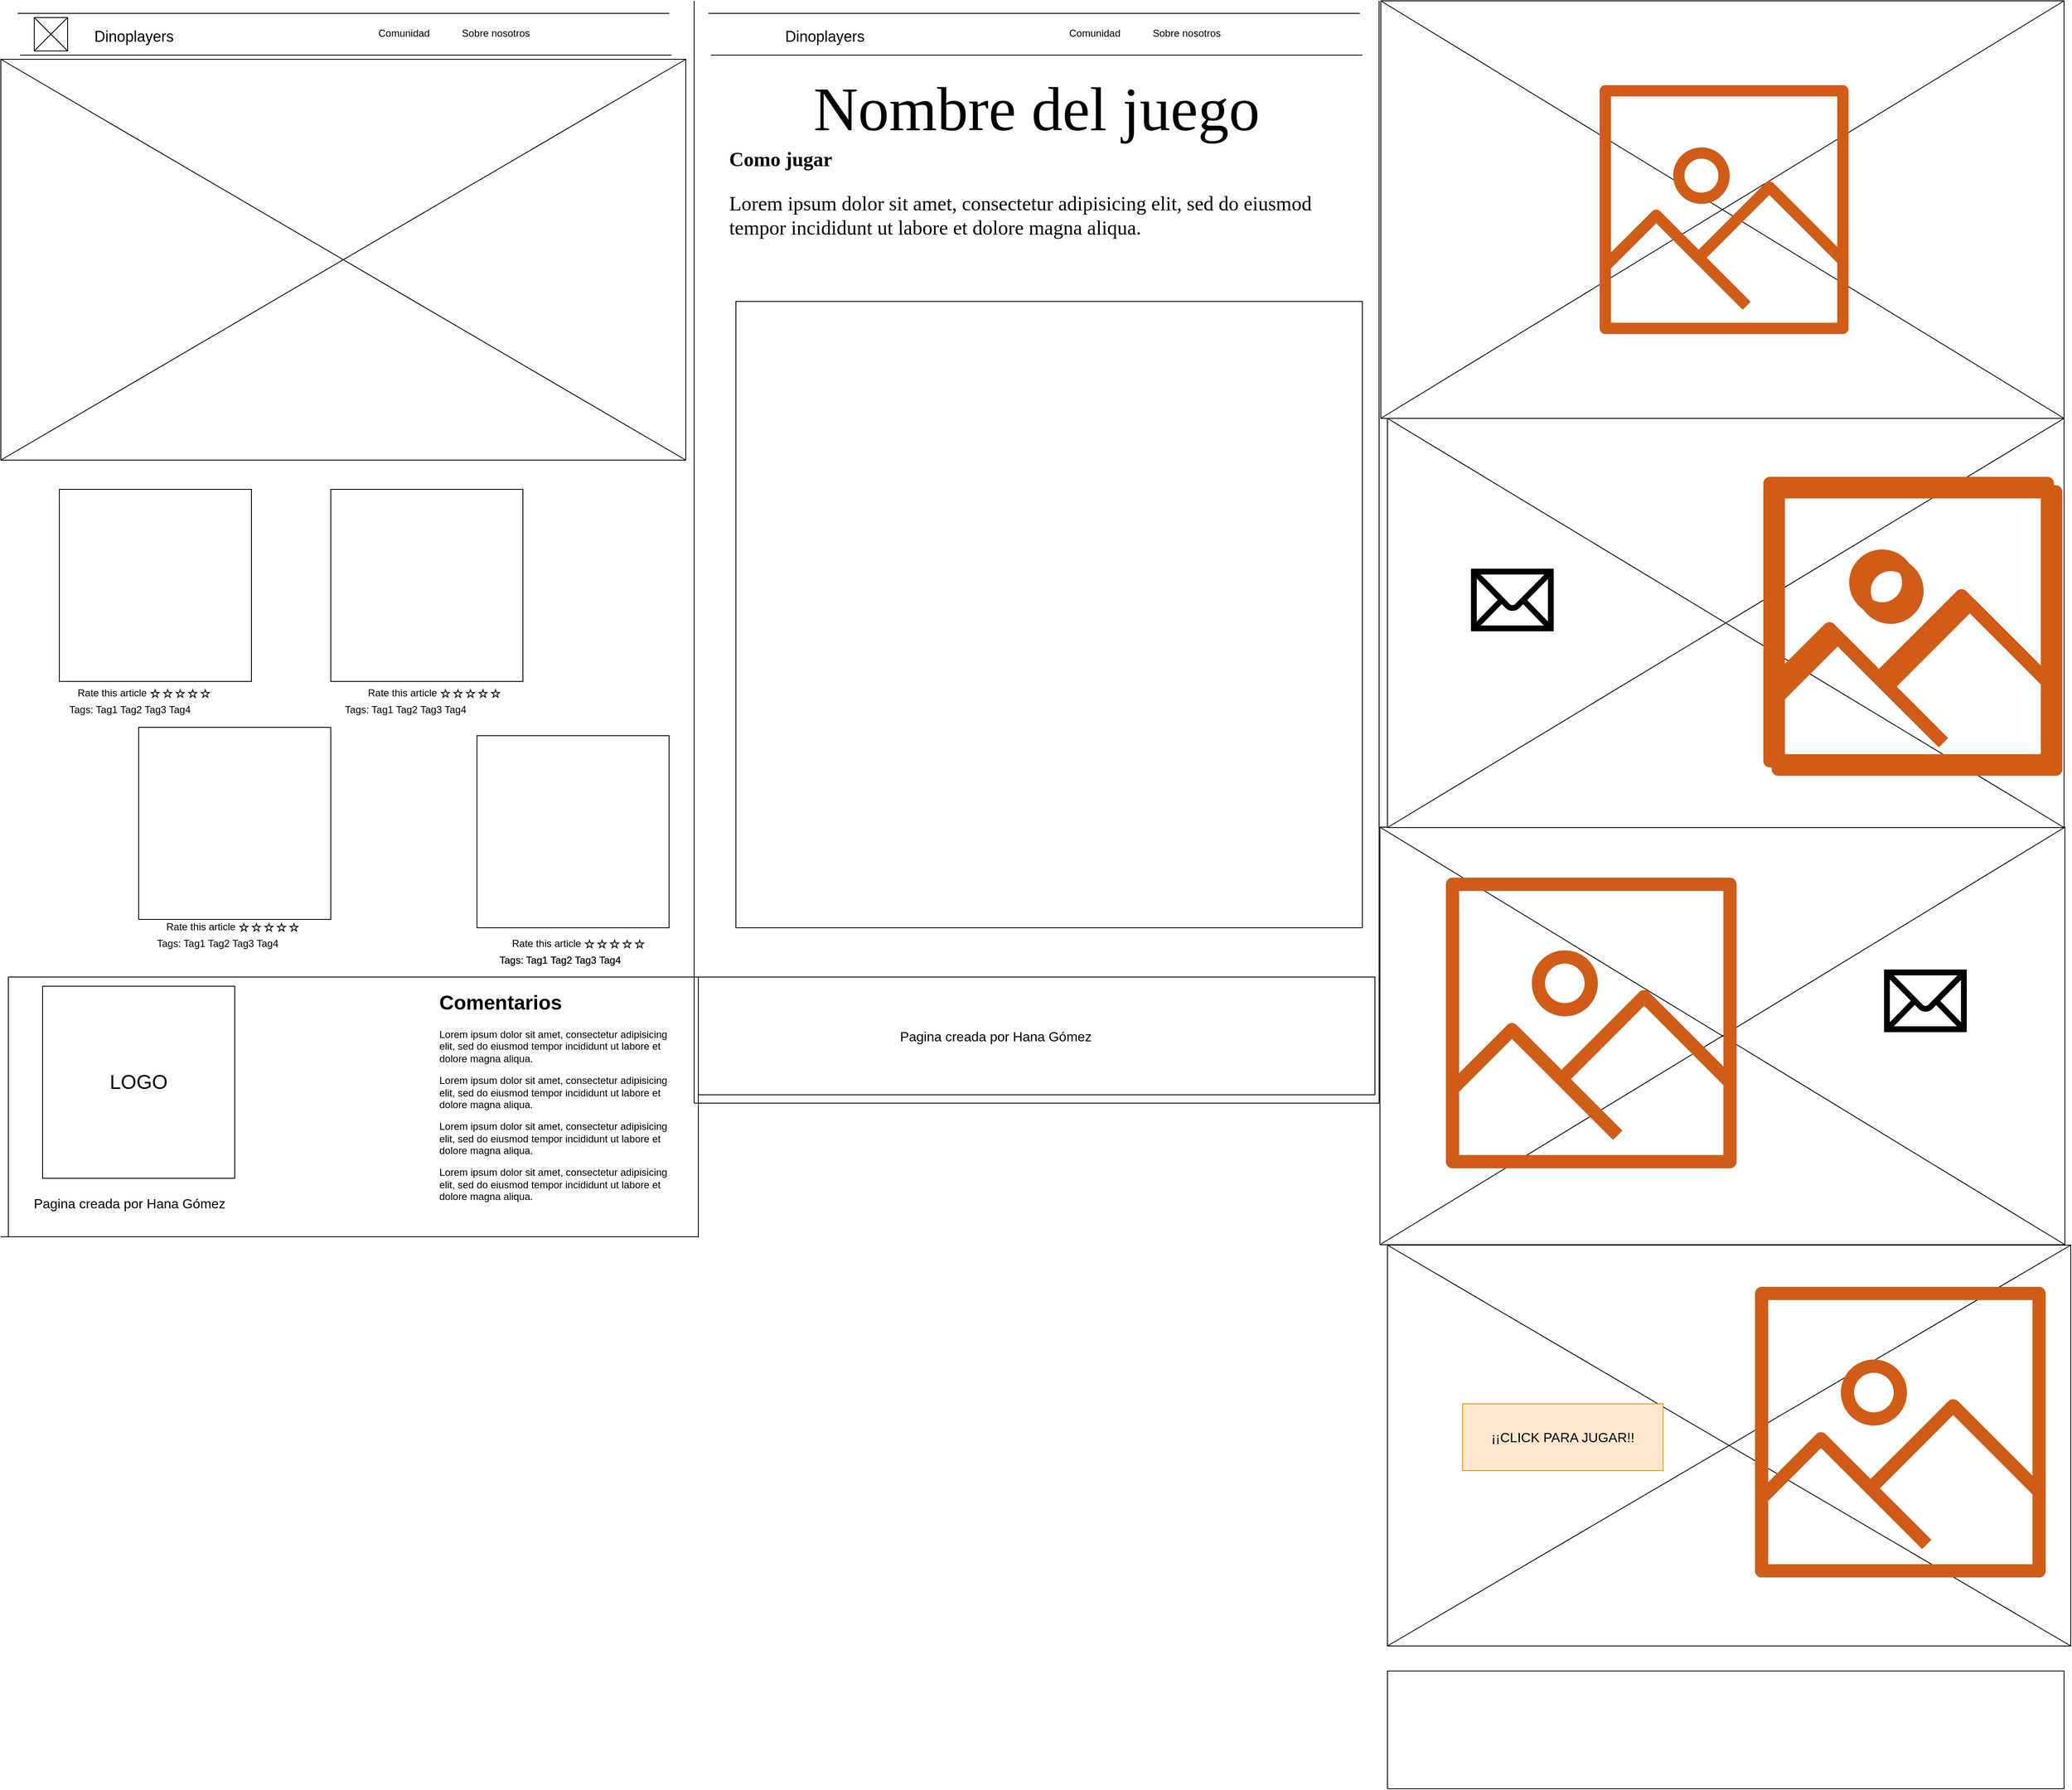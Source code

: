 <mxfile version="14.9.5" type="device"><diagram name="Page-1" id="f1b7ffb7-ca1e-a977-7cf5-a751b3c06c05"><mxGraphModel dx="1570" dy="1123" grid="1" gridSize="10" guides="1" tooltips="1" connect="1" arrows="1" fold="1" page="1" pageScale="1" pageWidth="826" pageHeight="1169" math="0" shadow="0"><root><mxCell id="0"/><mxCell id="1" parent="0"/><mxCell id="14" value="" style="verticalLabelPosition=bottom;verticalAlign=top;strokeWidth=1;shape=mxgraph.mockup.graphics.iconGrid;gridSize=1,1;" parent="1" vertex="1"><mxGeometry x="600" y="140" width="200" height="410" as="geometry"/></mxCell><mxCell id="13" value="" style="verticalLabelPosition=bottom;verticalAlign=top;strokeWidth=1;shape=mxgraph.mockup.graphics.iconGrid;gridSize=1,1;" parent="1" vertex="1"><mxGeometry y="70" width="820" height="480" as="geometry"/></mxCell><mxCell id="2" value="Dinoplayers" style="text;spacingTop=-5;fontSize=18;fontStyle=0;" parent="1" vertex="1"><mxGeometry x="110" y="30" width="230" height="20" as="geometry"/></mxCell><mxCell id="3" value="" style="line;strokeWidth=1;" parent="1" vertex="1"><mxGeometry x="20" y="10" width="780" height="10" as="geometry"/></mxCell><mxCell id="4" value="" style="line;strokeWidth=1;" parent="1" vertex="1"><mxGeometry x="23" y="60" width="780" height="10" as="geometry"/></mxCell><mxCell id="18" value="More" style="text;spacingTop=-5;fontStyle=4;" parent="1" vertex="1"><mxGeometry x="670" y="970" width="30" height="20" as="geometry"/></mxCell><mxCell id="19" value="1 week ago" style="text;spacingTop=-5;fontStyle=0;align=right;" parent="1" vertex="1"><mxGeometry x="700" y="1050" width="30" height="20" as="geometry"/></mxCell><mxCell id="20" value="" style="verticalLabelPosition=bottom;verticalAlign=top;strokeWidth=1;shape=mxgraph.mockup.graphics.iconGrid;gridSize=1,1;" parent="1" vertex="1"><mxGeometry x="40" y="20" width="40" height="40" as="geometry"/></mxCell><mxCell id="22" value="Comunidad" style="text;spacingTop=-5;" parent="1" vertex="1"><mxGeometry x="450" y="30" width="60" height="20" as="geometry"/></mxCell><mxCell id="23" value="Sobre nosotros" style="text;spacingTop=-5;" parent="1" vertex="1"><mxGeometry x="550" y="30" width="100" height="20" as="geometry"/></mxCell><mxCell id="48" value="Tags: Tag1 Tag2 Tag3 Tag4" style="text;spacingTop=-5;" parent="1" vertex="1"><mxGeometry x="595" y="1140" width="210" height="20" as="geometry"/></mxCell><mxCell id="54" value="Yesterday" style="text;spacingTop=-5;fontStyle=0;align=right;" parent="1" vertex="1"><mxGeometry x="685" y="1000" width="30" height="20" as="geometry"/></mxCell><mxCell id="60" value="Lorem ipsum dolor sit amet, consectetur adipisicing elit" style="text;spacingTop=-5;whiteSpace=wrap;align=left;" parent="1" vertex="1"><mxGeometry x="610" y="1080" width="190" height="40" as="geometry"/></mxCell><mxCell id="61" value="1 Week ago" style="text;spacingTop=-5;fontStyle=0;align=right;" parent="1" vertex="1"><mxGeometry x="770" y="1010" width="30" height="20" as="geometry"/></mxCell><mxCell id="1vD5hFXhEb3_B31SDhGl-64" value="" style="shape=image;html=1;verticalAlign=top;verticalLabelPosition=bottom;imageAspect=0;aspect=fixed;image=https://cdn4.iconfinder.com/data/icons/brainy-icons-free-36-science-and-education-icons/64/dinosaur_64.png;" parent="1" vertex="1"><mxGeometry x="40" y="20" width="40" height="40" as="geometry"/></mxCell><mxCell id="52" value="Background chido con sinopsis del sitio" style="text;spacingTop=-5;whiteSpace=wrap;align=left;fontFamily=Lucida Console;fontSize=100;" parent="1" vertex="1"><mxGeometry x="130" y="80" width="190" height="40" as="geometry"/></mxCell><mxCell id="1vD5hFXhEb3_B31SDhGl-68" value="" style="whiteSpace=wrap;html=1;fontFamily=Lucida Console;fontSize=100;" parent="1" vertex="1"><mxGeometry x="70" y="585" width="230" height="230" as="geometry"/></mxCell><mxCell id="1vD5hFXhEb3_B31SDhGl-69" value="" style="group;" parent="1" vertex="1" connectable="0"><mxGeometry x="90.0" y="820.0" width="167.5" height="20" as="geometry"/></mxCell><mxCell id="37" value="" style="verticalLabelPosition=bottom;verticalAlign=top;strokeWidth=1;shape=mxgraph.mockup.misc.rating;emptyFillColor=#ffffff;grade=4;ratingScale=5;ratingStyle=star;" parent="1vD5hFXhEb3_B31SDhGl-69" vertex="1"><mxGeometry x="90.0" y="5.0" width="77.5" height="10" as="geometry"/></mxCell><mxCell id="38" value="Rate this article" style="text;spacingTop=-5;" parent="1vD5hFXhEb3_B31SDhGl-69" vertex="1"><mxGeometry width="30" height="20" as="geometry"/></mxCell><mxCell id="1vD5hFXhEb3_B31SDhGl-70" value="" style="group;" parent="1" vertex="1" connectable="0"><mxGeometry x="437.5" y="820.0" width="167.5" height="20" as="geometry"/></mxCell><mxCell id="1vD5hFXhEb3_B31SDhGl-71" value="" style="verticalLabelPosition=bottom;verticalAlign=top;strokeWidth=1;shape=mxgraph.mockup.misc.rating;emptyFillColor=#ffffff;grade=4;ratingScale=5;ratingStyle=star;" parent="1vD5hFXhEb3_B31SDhGl-70" vertex="1"><mxGeometry x="90.0" y="5.0" width="77.5" height="10" as="geometry"/></mxCell><mxCell id="1vD5hFXhEb3_B31SDhGl-72" value="Rate this article" style="text;spacingTop=-5;" parent="1vD5hFXhEb3_B31SDhGl-70" vertex="1"><mxGeometry width="30" height="20" as="geometry"/></mxCell><mxCell id="1vD5hFXhEb3_B31SDhGl-75" value="" style="group;" parent="1" vertex="1" connectable="0"><mxGeometry x="190.0" y="880.0" width="167.5" height="20" as="geometry"/></mxCell><mxCell id="1vD5hFXhEb3_B31SDhGl-76" value="" style="verticalLabelPosition=bottom;verticalAlign=top;strokeWidth=1;shape=mxgraph.mockup.misc.rating;emptyFillColor=#ffffff;grade=4;ratingScale=5;ratingStyle=star;" parent="1vD5hFXhEb3_B31SDhGl-75" vertex="1"><mxGeometry x="90.0" y="5.0" width="77.5" height="10" as="geometry"/></mxCell><mxCell id="1vD5hFXhEb3_B31SDhGl-77" value="Rate this article" style="text;spacingTop=-5;" parent="1vD5hFXhEb3_B31SDhGl-75" vertex="1"><mxGeometry width="30" height="20" as="geometry"/></mxCell><mxCell id="1vD5hFXhEb3_B31SDhGl-78" value="" style="group;" parent="1" vertex="1" connectable="0"><mxGeometry x="610.0" y="1120" width="167.5" height="20" as="geometry"/></mxCell><mxCell id="1vD5hFXhEb3_B31SDhGl-79" value="" style="verticalLabelPosition=bottom;verticalAlign=top;strokeWidth=1;shape=mxgraph.mockup.misc.rating;emptyFillColor=#ffffff;grade=4;ratingScale=5;ratingStyle=star;" parent="1vD5hFXhEb3_B31SDhGl-78" vertex="1"><mxGeometry x="90.0" y="5.0" width="77.5" height="10" as="geometry"/></mxCell><mxCell id="1vD5hFXhEb3_B31SDhGl-80" value="Rate this article" style="text;spacingTop=-5;" parent="1vD5hFXhEb3_B31SDhGl-78" vertex="1"><mxGeometry width="30" height="20" as="geometry"/></mxCell><mxCell id="1vD5hFXhEb3_B31SDhGl-83" value="" style="whiteSpace=wrap;html=1;fontFamily=Lucida Console;fontSize=100;" parent="1" vertex="1"><mxGeometry x="70" y="585" width="230" height="230" as="geometry"/></mxCell><mxCell id="1vD5hFXhEb3_B31SDhGl-84" value="" style="whiteSpace=wrap;html=1;fontFamily=Lucida Console;fontSize=100;" parent="1" vertex="1"><mxGeometry x="570" y="880" width="230" height="230" as="geometry"/></mxCell><mxCell id="1vD5hFXhEb3_B31SDhGl-85" value="" style="whiteSpace=wrap;html=1;fontFamily=Lucida Console;fontSize=100;" parent="1" vertex="1"><mxGeometry x="165" y="870" width="230" height="230" as="geometry"/></mxCell><mxCell id="1vD5hFXhEb3_B31SDhGl-86" value="" style="whiteSpace=wrap;html=1;fontFamily=Lucida Console;fontSize=100;" parent="1" vertex="1"><mxGeometry x="395" y="585" width="230" height="230" as="geometry"/></mxCell><mxCell id="1vD5hFXhEb3_B31SDhGl-89" value="Tags: Tag1 Tag2 Tag3 Tag4" style="text;spacingTop=-5;" parent="1" vertex="1"><mxGeometry x="595" y="1140" width="210" height="20" as="geometry"/></mxCell><mxCell id="1vD5hFXhEb3_B31SDhGl-90" value="Tags: Tag1 Tag2 Tag3 Tag4" style="text;spacingTop=-5;" parent="1" vertex="1"><mxGeometry x="80" y="840" width="210" height="20" as="geometry"/></mxCell><mxCell id="1vD5hFXhEb3_B31SDhGl-91" value="Tags: Tag1 Tag2 Tag3 Tag4" style="text;spacingTop=-5;" parent="1" vertex="1"><mxGeometry x="410" y="840" width="210" height="20" as="geometry"/></mxCell><mxCell id="1vD5hFXhEb3_B31SDhGl-93" value="Tags: Tag1 Tag2 Tag3 Tag4" style="text;spacingTop=-5;" parent="1" vertex="1"><mxGeometry x="185" y="1120" width="210" height="20" as="geometry"/></mxCell><mxCell id="1vD5hFXhEb3_B31SDhGl-95" value="" style="group;" parent="1" vertex="1" connectable="0"><mxGeometry x="196.25" y="1100" width="167.5" height="20" as="geometry"/></mxCell><mxCell id="1vD5hFXhEb3_B31SDhGl-96" value="" style="verticalLabelPosition=bottom;verticalAlign=top;strokeWidth=1;shape=mxgraph.mockup.misc.rating;emptyFillColor=#ffffff;grade=4;ratingScale=5;ratingStyle=star;" parent="1vD5hFXhEb3_B31SDhGl-95" vertex="1"><mxGeometry x="90.0" y="5.0" width="77.5" height="10" as="geometry"/></mxCell><mxCell id="1vD5hFXhEb3_B31SDhGl-97" value="Rate this article" style="text;spacingTop=-5;" parent="1vD5hFXhEb3_B31SDhGl-95" vertex="1"><mxGeometry width="30" height="20" as="geometry"/></mxCell><mxCell id="1vD5hFXhEb3_B31SDhGl-99" value="" style="whiteSpace=wrap;html=1;fontFamily=Lucida Console;fontSize=100;" parent="1" vertex="1"><mxGeometry x="9" y="1169" width="826" height="311" as="geometry"/></mxCell><mxCell id="1vD5hFXhEb3_B31SDhGl-100" value="" style="endArrow=none;html=1;fontFamily=Lucida Console;fontSize=100;" parent="1" edge="1"><mxGeometry width="50" height="50" relative="1" as="geometry"><mxPoint x="830" y="1320" as="sourcePoint"/><mxPoint x="830" as="targetPoint"/></mxGeometry></mxCell><mxCell id="1vD5hFXhEb3_B31SDhGl-101" value="" style="endArrow=none;html=1;fontFamily=Lucida Console;fontSize=100;" parent="1" edge="1"><mxGeometry width="50" height="50" relative="1" as="geometry"><mxPoint y="1480" as="sourcePoint"/><mxPoint x="830" y="1480" as="targetPoint"/></mxGeometry></mxCell><mxCell id="1vD5hFXhEb3_B31SDhGl-102" value="" style="endArrow=none;html=1;fontFamily=Lucida Console;fontSize=100;" parent="1" edge="1"><mxGeometry width="50" height="50" relative="1" as="geometry"><mxPoint x="1650" y="1320" as="sourcePoint"/><mxPoint x="830" y="1320" as="targetPoint"/></mxGeometry></mxCell><mxCell id="1vD5hFXhEb3_B31SDhGl-103" value="Dinoplayers" style="text;spacingTop=-5;fontSize=18;fontStyle=0;" parent="1" vertex="1"><mxGeometry x="937" y="30" width="230" height="20" as="geometry"/></mxCell><mxCell id="1vD5hFXhEb3_B31SDhGl-104" value="" style="line;strokeWidth=1;" parent="1" vertex="1"><mxGeometry x="847" y="10" width="780" height="10" as="geometry"/></mxCell><mxCell id="1vD5hFXhEb3_B31SDhGl-105" value="" style="line;strokeWidth=1;" parent="1" vertex="1"><mxGeometry x="850" y="60" width="780" height="10" as="geometry"/></mxCell><mxCell id="1vD5hFXhEb3_B31SDhGl-106" value="Comunidad" style="text;spacingTop=-5;" parent="1" vertex="1"><mxGeometry x="1277" y="30" width="60" height="20" as="geometry"/></mxCell><mxCell id="1vD5hFXhEb3_B31SDhGl-107" value="Sobre nosotros" style="text;spacingTop=-5;" parent="1" vertex="1"><mxGeometry x="1377" y="30" width="100" height="20" as="geometry"/></mxCell><mxCell id="1vD5hFXhEb3_B31SDhGl-109" value="" style="shape=image;html=1;verticalAlign=top;verticalLabelPosition=bottom;imageAspect=0;aspect=fixed;image=https://cdn4.iconfinder.com/data/icons/brainy-icons-free-36-science-and-education-icons/64/dinosaur_64.png;" parent="1" vertex="1"><mxGeometry x="867" y="20" width="40" height="40" as="geometry"/></mxCell><mxCell id="1vD5hFXhEb3_B31SDhGl-111" value="Nombre del juego" style="text;html=1;strokeColor=none;fillColor=none;align=center;verticalAlign=middle;whiteSpace=wrap;fontFamily=Lucida Console;fontSize=74;" parent="1" vertex="1"><mxGeometry x="840" y="70" width="800" height="120" as="geometry"/></mxCell><mxCell id="1vD5hFXhEb3_B31SDhGl-114" value="&lt;h1 style=&quot;font-size: 24px&quot;&gt;Como jugar&lt;/h1&gt;&lt;p style=&quot;font-size: 24px&quot;&gt;Lorem ipsum dolor sit amet, consectetur adipisicing elit, sed do eiusmod tempor incididunt ut labore et dolore magna aliqua.&lt;/p&gt;" style="text;html=1;strokeColor=none;fillColor=none;spacing=5;spacingTop=-20;whiteSpace=wrap;overflow=hidden;fontFamily=Lucida Console;fontSize=24;" parent="1" vertex="1"><mxGeometry x="867" y="170" width="770" height="160" as="geometry"/></mxCell><mxCell id="1vD5hFXhEb3_B31SDhGl-115" value="" style="whiteSpace=wrap;html=1;fontFamily=Lucida Console;fontSize=24;" parent="1" vertex="1"><mxGeometry x="880" y="360" width="750" height="750" as="geometry"/></mxCell><mxCell id="1vD5hFXhEb3_B31SDhGl-116" value="" style="whiteSpace=wrap;html=1;fontFamily=Lucida Console;fontSize=100;" parent="1" vertex="1"><mxGeometry x="835" y="1169" width="810" height="141" as="geometry"/></mxCell><mxCell id="1vD5hFXhEb3_B31SDhGl-117" value="" style="endArrow=none;html=1;fontFamily=Lucida Console;fontSize=24;" parent="1" edge="1"><mxGeometry width="50" height="50" relative="1" as="geometry"><mxPoint x="1650" y="1320" as="sourcePoint"/><mxPoint x="1650" as="targetPoint"/></mxGeometry></mxCell><mxCell id="1vD5hFXhEb3_B31SDhGl-125" value="" style="verticalLabelPosition=bottom;verticalAlign=top;strokeWidth=1;shape=mxgraph.mockup.graphics.iconGrid;gridSize=1,1;" parent="1" vertex="1"><mxGeometry y="70" width="820" height="480" as="geometry"/></mxCell><mxCell id="1vD5hFXhEb3_B31SDhGl-126" value="" style="outlineConnect=0;strokeColor=none;dashed=0;verticalLabelPosition=bottom;verticalAlign=top;align=center;html=1;fontSize=12;fontStyle=0;aspect=fixed;pointerEvents=1;shape=mxgraph.aws4.container_registry_image;fontFamily=Lucida Console;" parent="1" vertex="1"><mxGeometry x="1998" y="245" width="130" height="130" as="geometry"/></mxCell><mxCell id="1vD5hFXhEb3_B31SDhGl-127" value="" style="verticalLabelPosition=bottom;verticalAlign=top;strokeWidth=1;shape=mxgraph.mockup.graphics.iconGrid;gridSize=1,1;" parent="1" vertex="1"><mxGeometry x="1652" width="818" height="500" as="geometry"/></mxCell><mxCell id="1vD5hFXhEb3_B31SDhGl-128" value="" style="verticalLabelPosition=bottom;verticalAlign=top;strokeWidth=1;shape=mxgraph.mockup.graphics.iconGrid;gridSize=1,1;" parent="1" vertex="1"><mxGeometry x="1660" y="1490" width="818" height="480" as="geometry"/></mxCell><mxCell id="1vD5hFXhEb3_B31SDhGl-129" value="" style="verticalLabelPosition=bottom;verticalAlign=top;strokeWidth=1;shape=mxgraph.mockup.graphics.iconGrid;gridSize=1,1;" parent="1" vertex="1"><mxGeometry x="1651" y="989.5" width="820" height="500" as="geometry"/></mxCell><mxCell id="1vD5hFXhEb3_B31SDhGl-130" value="" style="verticalLabelPosition=bottom;verticalAlign=top;strokeWidth=1;shape=mxgraph.mockup.graphics.iconGrid;gridSize=1,1;" parent="1" vertex="1"><mxGeometry x="1660" y="500" width="810" height="490" as="geometry"/></mxCell><mxCell id="1vD5hFXhEb3_B31SDhGl-131" value="" style="whiteSpace=wrap;html=1;fontFamily=Lucida Console;fontSize=100;" parent="1" vertex="1"><mxGeometry x="1660" y="2000" width="810" height="141" as="geometry"/></mxCell><mxCell id="1vD5hFXhEb3_B31SDhGl-133" value="" style="outlineConnect=0;fontColor=#232F3E;gradientColor=none;fillColor=#D05C17;strokeColor=none;dashed=0;verticalLabelPosition=bottom;verticalAlign=top;align=center;html=1;fontSize=12;fontStyle=0;aspect=fixed;pointerEvents=1;shape=mxgraph.aws4.container_registry_image;" parent="1" vertex="1"><mxGeometry x="1914" y="101" width="298" height="298" as="geometry"/></mxCell><mxCell id="1vD5hFXhEb3_B31SDhGl-134" value="" style="outlineConnect=0;fontColor=#232F3E;gradientColor=none;fillColor=#D05C17;strokeColor=none;dashed=0;verticalLabelPosition=bottom;verticalAlign=top;align=center;html=1;fontSize=12;fontStyle=0;aspect=fixed;pointerEvents=1;shape=mxgraph.aws4.container_registry_image;" parent="1" vertex="1"><mxGeometry x="2110" y="570" width="348" height="348" as="geometry"/></mxCell><mxCell id="1vD5hFXhEb3_B31SDhGl-135" value="" style="shape=mxgraph.signs.tech.mail;html=1;pointerEvents=1;fillColor=#000000;strokeColor=none;verticalLabelPosition=bottom;verticalAlign=top;align=center;" parent="1" vertex="1"><mxGeometry x="1760" y="680" width="99" height="75" as="geometry"/></mxCell><mxCell id="1vD5hFXhEb3_B31SDhGl-136" value="" style="shape=image;html=1;verticalAlign=top;verticalLabelPosition=bottom;labelBackgroundColor=#ffffff;imageAspect=0;aspect=fixed;image=https://cdn2.iconfinder.com/data/icons/social-media-2198/64/facebook_social_media_network-128.png;" parent="1" vertex="1"><mxGeometry x="1745.5" y="540" width="128" height="128" as="geometry"/></mxCell><mxCell id="1vD5hFXhEb3_B31SDhGl-137" value="" style="shape=image;html=1;verticalAlign=top;verticalLabelPosition=bottom;labelBackgroundColor=#ffffff;imageAspect=0;aspect=fixed;image=https://cdn1.iconfinder.com/data/icons/social-media-outline-6/128/SocialMedia_Instagram-Outline-128.png;" parent="1" vertex="1"><mxGeometry x="1745.5" y="790" width="128" height="128" as="geometry"/></mxCell><mxCell id="1vD5hFXhEb3_B31SDhGl-138" value="" style="shape=mxgraph.signs.tech.mail;html=1;pointerEvents=1;fillColor=#000000;strokeColor=none;verticalLabelPosition=bottom;verticalAlign=top;align=center;" parent="1" vertex="1"><mxGeometry x="2254.5" y="1160" width="99" height="75" as="geometry"/></mxCell><mxCell id="1vD5hFXhEb3_B31SDhGl-139" value="" style="shape=image;html=1;verticalAlign=top;verticalLabelPosition=bottom;labelBackgroundColor=#ffffff;imageAspect=0;aspect=fixed;image=https://cdn2.iconfinder.com/data/icons/social-media-2198/64/facebook_social_media_network-128.png;" parent="1" vertex="1"><mxGeometry x="2240" y="1020" width="128" height="128" as="geometry"/></mxCell><mxCell id="1vD5hFXhEb3_B31SDhGl-140" value="" style="shape=image;html=1;verticalAlign=top;verticalLabelPosition=bottom;labelBackgroundColor=#ffffff;imageAspect=0;aspect=fixed;image=https://cdn1.iconfinder.com/data/icons/social-media-outline-6/128/SocialMedia_Instagram-Outline-128.png;" parent="1" vertex="1"><mxGeometry x="2240" y="1270" width="128" height="128" as="geometry"/></mxCell><mxCell id="1vD5hFXhEb3_B31SDhGl-141" value="" style="outlineConnect=0;fontColor=#232F3E;gradientColor=none;fillColor=#D05C17;strokeColor=none;dashed=0;verticalLabelPosition=bottom;verticalAlign=top;align=center;html=1;fontSize=12;fontStyle=0;aspect=fixed;pointerEvents=1;shape=mxgraph.aws4.container_registry_image;" parent="1" vertex="1"><mxGeometry x="1730" y="1050" width="348" height="348" as="geometry"/></mxCell><mxCell id="1vD5hFXhEb3_B31SDhGl-142" value="" style="outlineConnect=0;fontColor=#232F3E;gradientColor=none;fillColor=#D05C17;strokeColor=none;dashed=0;verticalLabelPosition=bottom;verticalAlign=top;align=center;html=1;fontSize=12;fontStyle=0;aspect=fixed;pointerEvents=1;shape=mxgraph.aws4.container_registry_image;" parent="1" vertex="1"><mxGeometry x="2120" y="580" width="348" height="348" as="geometry"/></mxCell><mxCell id="1vD5hFXhEb3_B31SDhGl-143" value="" style="outlineConnect=0;fontColor=#232F3E;gradientColor=none;fillColor=#D05C17;strokeColor=none;dashed=0;verticalLabelPosition=bottom;verticalAlign=top;align=center;html=1;fontSize=12;fontStyle=0;aspect=fixed;pointerEvents=1;shape=mxgraph.aws4.container_registry_image;" parent="1" vertex="1"><mxGeometry x="2100" y="1540" width="348" height="348" as="geometry"/></mxCell><mxCell id="1vD5hFXhEb3_B31SDhGl-144" value="¡¡CLICK PARA JUGAR!!" style="strokeColor=#d79b00;html=1;whiteSpace=wrap;fillColor=#ffe6cc;fontSize=16;" parent="1" vertex="1"><mxGeometry x="1750" y="1680" width="240" height="80" as="geometry"/></mxCell><mxCell id="1vD5hFXhEb3_B31SDhGl-146" value="&lt;h1&gt;&lt;br&gt;&lt;/h1&gt;&lt;p&gt;&amp;nbsp;Pagina creada por Hana Gómez&lt;/p&gt;" style="text;html=1;strokeColor=none;fillColor=none;spacing=5;spacingTop=-20;whiteSpace=wrap;overflow=hidden;rounded=0;fontSize=16;" parent="1" vertex="1"><mxGeometry x="30" y="1360" width="290" height="100" as="geometry"/></mxCell><mxCell id="1vD5hFXhEb3_B31SDhGl-147" value="&lt;h1&gt;&lt;br&gt;&lt;/h1&gt;&lt;p&gt;&amp;nbsp;Pagina creada por Hana Gómez&lt;/p&gt;" style="text;html=1;strokeColor=none;fillColor=none;spacing=5;spacingTop=-20;whiteSpace=wrap;overflow=hidden;rounded=0;fontSize=16;" parent="1" vertex="1"><mxGeometry x="1067" y="1160" width="290" height="100" as="geometry"/></mxCell><mxCell id="LlovgUIg-jnMoJp7e636-62" value="&lt;h1&gt;Comentarios&lt;/h1&gt;&lt;p&gt;Lorem ipsum dolor sit amet, consectetur adipisicing elit, sed do eiusmod tempor incididunt ut labore et dolore magna aliqua.&lt;/p&gt;&lt;p&gt;Lorem ipsum dolor sit amet, consectetur adipisicing elit, sed do eiusmod tempor incididunt ut labore et dolore magna aliqua.&lt;br&gt;&lt;/p&gt;&lt;p&gt;Lorem ipsum dolor sit amet, consectetur adipisicing elit, sed do eiusmod tempor incididunt ut labore et dolore magna aliqua.&lt;br&gt;&lt;/p&gt;&lt;p&gt;Lorem ipsum dolor sit amet, consectetur adipisicing elit, sed do eiusmod tempor incididunt ut labore et dolore magna aliqua.&lt;br&gt;&lt;/p&gt;&lt;p&gt;&lt;br&gt;&lt;/p&gt;" style="text;html=1;strokeColor=none;fillColor=none;spacing=5;spacingTop=-20;whiteSpace=wrap;overflow=hidden;rounded=0;" parent="1" vertex="1"><mxGeometry x="520" y="1180" width="300" height="290" as="geometry"/></mxCell><mxCell id="LlovgUIg-jnMoJp7e636-63" value="&lt;font style=&quot;font-size: 24px&quot;&gt;LOGO&lt;/font&gt;" style="whiteSpace=wrap;html=1;aspect=fixed;" parent="1" vertex="1"><mxGeometry x="50" y="1180" width="230" height="230" as="geometry"/></mxCell></root></mxGraphModel></diagram></mxfile>